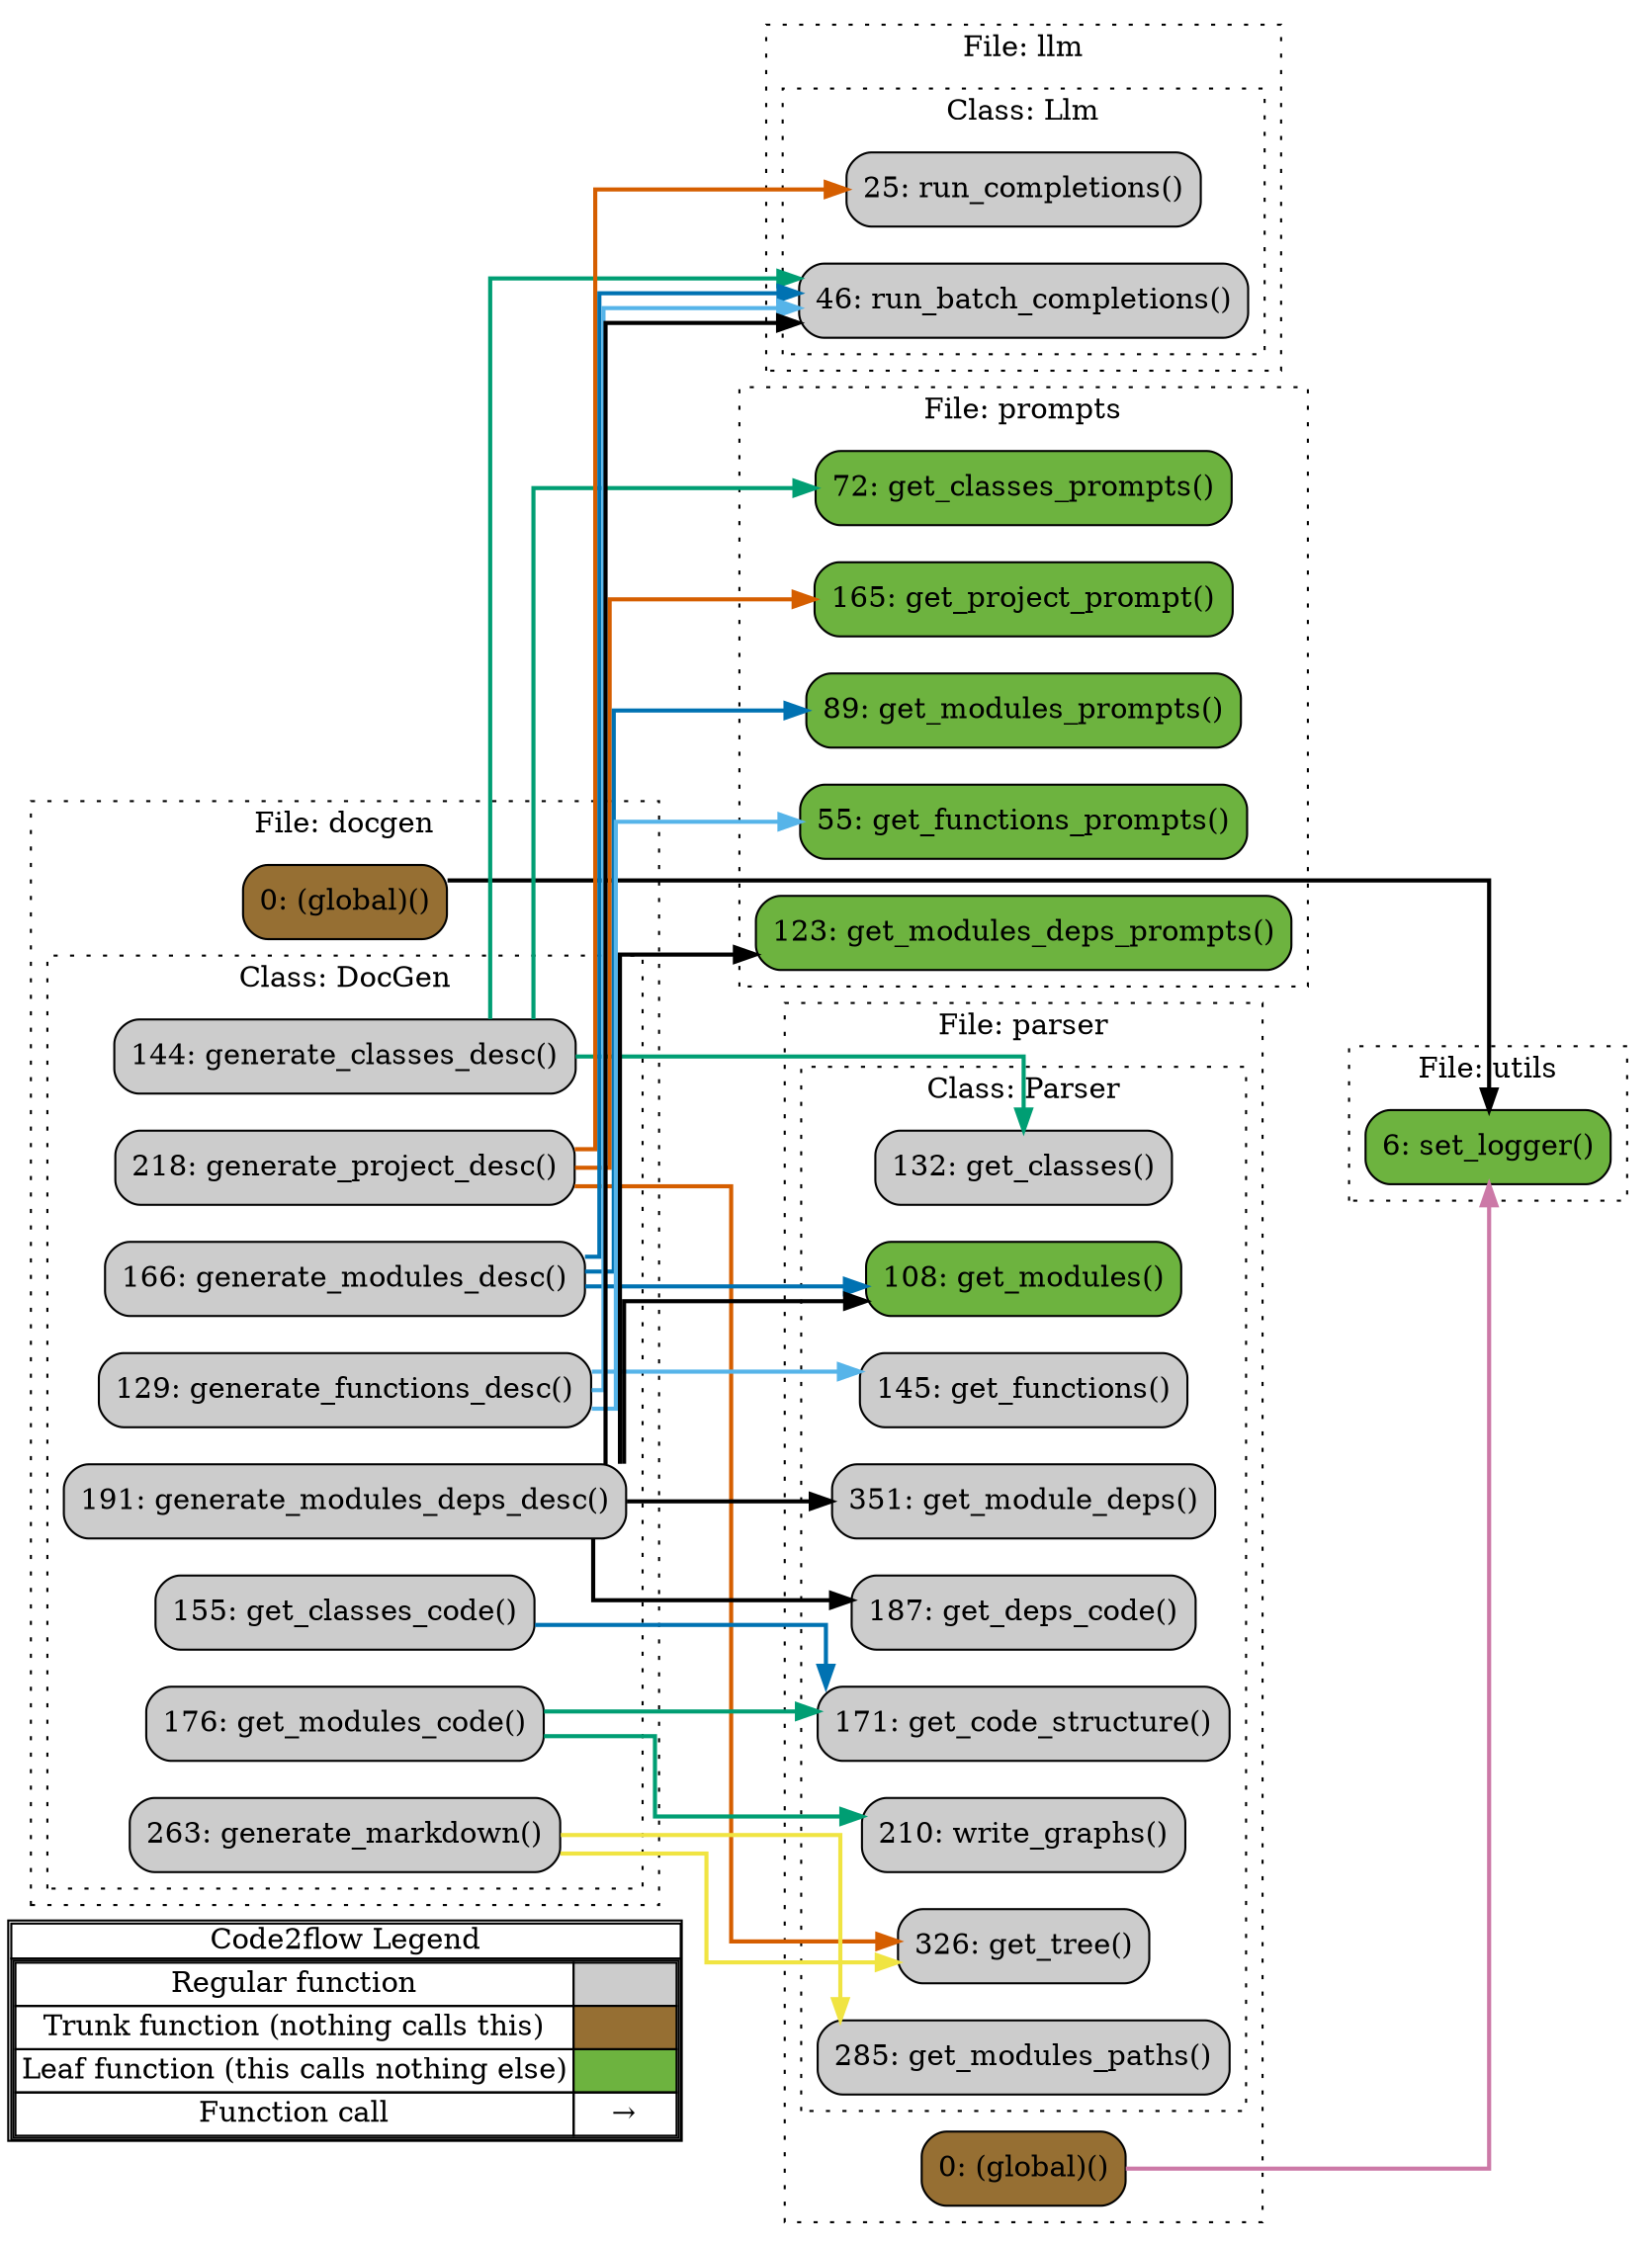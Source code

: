 digraph G {
concentrate=true;
splines="ortho";
rankdir="LR";
subgraph legend{
    rank = min;
    label = "legend";
    Legend [shape=none, margin=0, label = <
        <table cellspacing="0" cellpadding="0" border="1"><tr><td>Code2flow Legend</td></tr><tr><td>
        <table cellspacing="0">
        <tr><td>Regular function</td><td width="50px" bgcolor='#cccccc'></td></tr>
        <tr><td>Trunk function (nothing calls this)</td><td bgcolor='#966F33'></td></tr>
        <tr><td>Leaf function (this calls nothing else)</td><td bgcolor='#6db33f'></td></tr>
        <tr><td>Function call</td><td><font color='black'>&#8594;</font></td></tr>
        </table></td></tr></table>
        >];
}node_f4121a68 [label="0: (global)()" name="docgen::(global)" shape="rect" style="rounded,filled" fillcolor="#966F33" ];
node_4dc41b9d [label="46: run_batch_completions()" name="llm::Llm.run_batch_completions" shape="rect" style="rounded,filled" fillcolor="#cccccc" ];
node_65c2c3f3 [label="144: generate_classes_desc()" name="docgen::DocGen.generate_classes_desc" shape="rect" style="rounded,filled" fillcolor="#cccccc" ];
node_11eaa2a4 [label="108: get_modules()" name="parser::Parser.get_modules" shape="rect" style="rounded,filled" fillcolor="#6db33f" ];
node_afbfdf21 [label="165: get_project_prompt()" name="prompts::get_project_prompt" shape="rect" style="rounded,filled" fillcolor="#6db33f" ];
node_821add66 [label="218: generate_project_desc()" name="docgen::DocGen.generate_project_desc" shape="rect" style="rounded,filled" fillcolor="#cccccc" ];
node_b852120d [label="166: generate_modules_desc()" name="docgen::DocGen.generate_modules_desc" shape="rect" style="rounded,filled" fillcolor="#cccccc" ];
node_ddf52d97 [label="55: get_functions_prompts()" name="prompts::get_functions_prompts" shape="rect" style="rounded,filled" fillcolor="#6db33f" ];
node_dcb812fe [label="171: get_code_structure()" name="parser::Parser.get_code_structure" shape="rect" style="rounded,filled" fillcolor="#cccccc" ];
node_53d8c32d [label="145: get_functions()" name="parser::Parser.get_functions" shape="rect" style="rounded,filled" fillcolor="#cccccc" ];
node_f807afa2 [label="129: generate_functions_desc()" name="docgen::DocGen.generate_functions_desc" shape="rect" style="rounded,filled" fillcolor="#cccccc" ];
node_1ed5acc0 [label="72: get_classes_prompts()" name="prompts::get_classes_prompts" shape="rect" style="rounded,filled" fillcolor="#6db33f" ];
node_51fb1d4e [label="326: get_tree()" name="parser::Parser.get_tree" shape="rect" style="rounded,filled" fillcolor="#cccccc" ];
node_9e8e0861 [label="25: run_completions()" name="llm::Llm.run_completions" shape="rect" style="rounded,filled" fillcolor="#cccccc" ];
node_69a250df [label="0: (global)()" name="parser::(global)" shape="rect" style="rounded,filled" fillcolor="#966F33" ];
node_5f06f4f0 [label="6: set_logger()" name="utils::set_logger" shape="rect" style="rounded,filled" fillcolor="#6db33f" ];
node_a35b46ec [label="351: get_module_deps()" name="parser::Parser.get_module_deps" shape="rect" style="rounded,filled" fillcolor="#cccccc" ];
node_dbcd07b9 [label="210: write_graphs()" name="parser::Parser.write_graphs" shape="rect" style="rounded,filled" fillcolor="#cccccc" ];
node_7b421518 [label="191: generate_modules_deps_desc()" name="docgen::DocGen.generate_modules_deps_desc" shape="rect" style="rounded,filled" fillcolor="#cccccc" ];
node_d59032f8 [label="89: get_modules_prompts()" name="prompts::get_modules_prompts" shape="rect" style="rounded,filled" fillcolor="#6db33f" ];
node_2311cb15 [label="155: get_classes_code()" name="docgen::DocGen.get_classes_code" shape="rect" style="rounded,filled" fillcolor="#cccccc" ];
node_b5ceb948 [label="285: get_modules_paths()" name="parser::Parser.get_modules_paths" shape="rect" style="rounded,filled" fillcolor="#cccccc" ];
node_6eb046a3 [label="176: get_modules_code()" name="docgen::DocGen.get_modules_code" shape="rect" style="rounded,filled" fillcolor="#cccccc" ];
node_6fb80fea [label="187: get_deps_code()" name="parser::Parser.get_deps_code" shape="rect" style="rounded,filled" fillcolor="#cccccc" ];
node_86568fdc [label="132: get_classes()" name="parser::Parser.get_classes" shape="rect" style="rounded,filled" fillcolor="#cccccc" ];
node_ecada631 [label="123: get_modules_deps_prompts()" name="prompts::get_modules_deps_prompts" shape="rect" style="rounded,filled" fillcolor="#6db33f" ];
node_23ffa544 [label="263: generate_markdown()" name="docgen::DocGen.generate_markdown" shape="rect" style="rounded,filled" fillcolor="#cccccc" ];
node_f4121a68 -> node_5f06f4f0 [color="#000000" penwidth="2"];
node_f807afa2 -> node_53d8c32d [color="#56B4E9" penwidth="2"];
node_f807afa2 -> node_ddf52d97 [color="#56B4E9" penwidth="2"];
node_f807afa2 -> node_4dc41b9d [color="#56B4E9" penwidth="2"];
node_f807afa2 -> node_53d8c32d [color="#56B4E9" penwidth="2"];
node_65c2c3f3 -> node_86568fdc [color="#009E73" penwidth="2"];
node_65c2c3f3 -> node_1ed5acc0 [color="#009E73" penwidth="2"];
node_65c2c3f3 -> node_4dc41b9d [color="#009E73" penwidth="2"];
node_2311cb15 -> node_dcb812fe [color="#0072B2" penwidth="2"];
node_b852120d -> node_11eaa2a4 [color="#0072B2" penwidth="2"];
node_b852120d -> node_d59032f8 [color="#0072B2" penwidth="2"];
node_b852120d -> node_4dc41b9d [color="#0072B2" penwidth="2"];
node_6eb046a3 -> node_dcb812fe [color="#009E73" penwidth="2"];
node_6eb046a3 -> node_dbcd07b9 [color="#009E73" penwidth="2"];
node_7b421518 -> node_11eaa2a4 [color="#000000" penwidth="2"];
node_7b421518 -> node_a35b46ec [color="#000000" penwidth="2"];
node_7b421518 -> node_6fb80fea [color="#000000" penwidth="2"];
node_7b421518 -> node_ecada631 [color="#000000" penwidth="2"];
node_7b421518 -> node_4dc41b9d [color="#000000" penwidth="2"];
node_821add66 -> node_afbfdf21 [color="#D55E00" penwidth="2"];
node_821add66 -> node_51fb1d4e [color="#D55E00" penwidth="2"];
node_821add66 -> node_9e8e0861 [color="#D55E00" penwidth="2"];
node_23ffa544 -> node_51fb1d4e [color="#F0E442" penwidth="2"];
node_23ffa544 -> node_b5ceb948 [color="#F0E442" penwidth="2"];
node_23ffa544 -> node_b5ceb948 [color="#F0E442" penwidth="2"];
node_69a250df -> node_5f06f4f0 [color="#CC79A7" penwidth="2"];
subgraph cluster_a44d3c55 {
    node_f4121a68;
    label="File: docgen";
    name="docgen";
    style="filled";
    graph[style=dotted];
    subgraph cluster_172a8cf7 {
        node_f807afa2 node_65c2c3f3 node_2311cb15 node_b852120d node_6eb046a3 node_7b421518 node_821add66 node_23ffa544;
        label="Class: DocGen";
        name="DocGen";
        style="filled";
        graph[style=dotted];
    };
};
subgraph cluster_ae5e1334 {
    label="File: llm";
    name="llm";
    style="filled";
    graph[style=dotted];
    subgraph cluster_efbedaec {
        node_9e8e0861 node_4dc41b9d;
        label="Class: Llm";
        name="Llm";
        style="filled";
        graph[style=dotted];
    };
};
subgraph cluster_22895b2b {
    node_ddf52d97 node_1ed5acc0 node_d59032f8 node_ecada631 node_afbfdf21;
    label="File: prompts";
    name="prompts";
    style="filled";
    graph[style=dotted];
};
subgraph cluster_4736196e {
    node_69a250df;
    label="File: parser";
    name="parser";
    style="filled";
    graph[style=dotted];
    subgraph cluster_e57deab4 {
        node_11eaa2a4 node_86568fdc node_53d8c32d node_dcb812fe node_6fb80fea node_dbcd07b9 node_b5ceb948 node_51fb1d4e node_a35b46ec;
        label="Class: Parser";
        name="Parser";
        style="filled";
        graph[style=dotted];
    };
};
subgraph cluster_99353362 {
    node_5f06f4f0;
    label="File: utils";
    name="utils";
    style="filled";
    graph[style=dotted];
};
}
